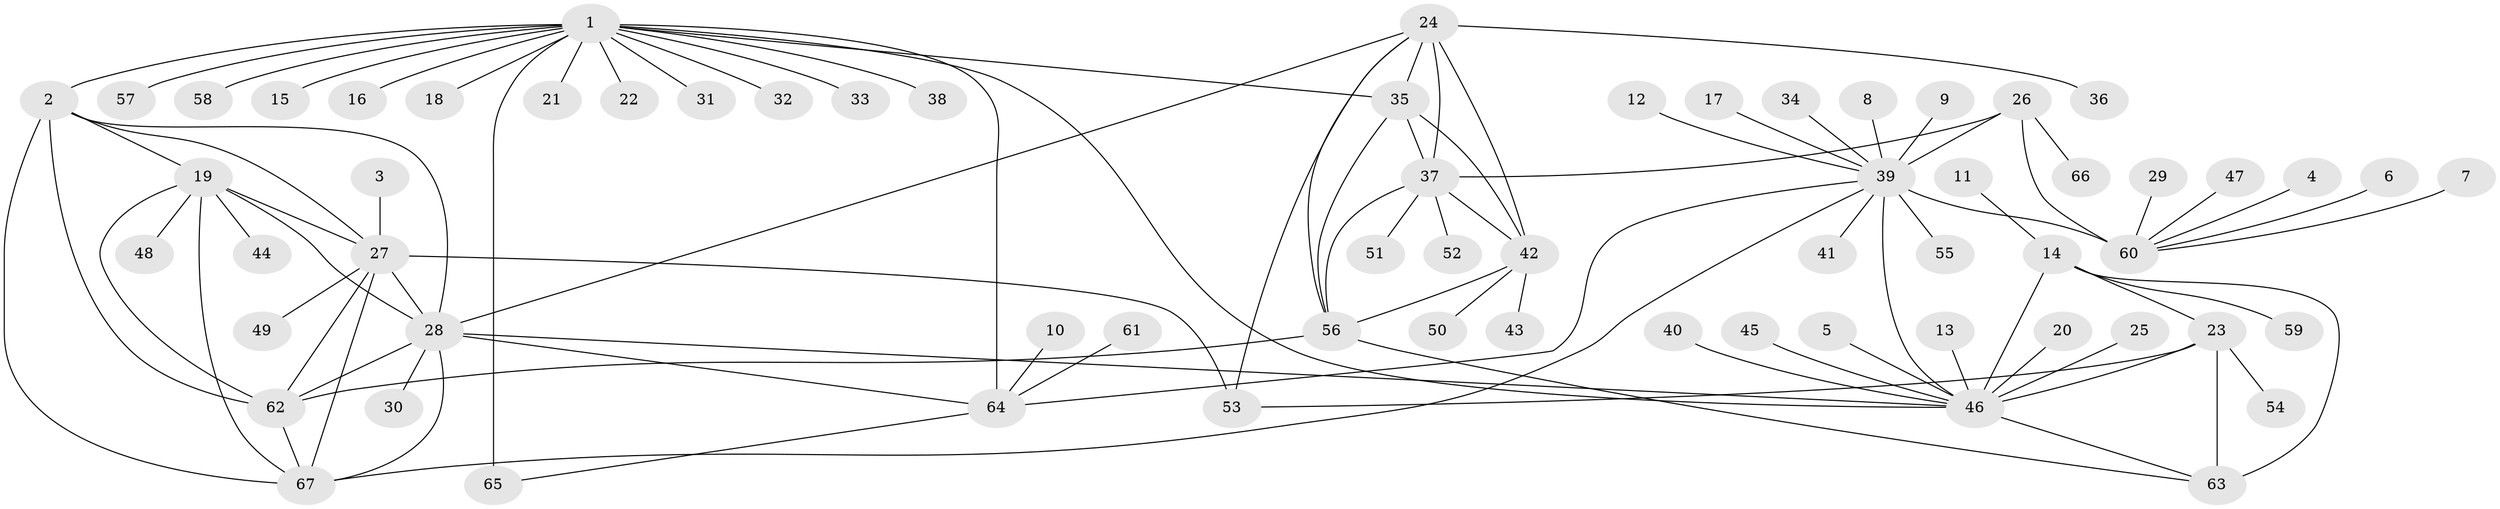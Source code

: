 // original degree distribution, {7: 0.03731343283582089, 6: 0.03731343283582089, 10: 0.014925373134328358, 9: 0.05223880597014925, 16: 0.007462686567164179, 8: 0.05223880597014925, 12: 0.014925373134328358, 11: 0.007462686567164179, 2: 0.12686567164179105, 1: 0.6119402985074627, 3: 0.03731343283582089}
// Generated by graph-tools (version 1.1) at 2025/50/03/09/25 03:50:26]
// undirected, 67 vertices, 97 edges
graph export_dot {
graph [start="1"]
  node [color=gray90,style=filled];
  1;
  2;
  3;
  4;
  5;
  6;
  7;
  8;
  9;
  10;
  11;
  12;
  13;
  14;
  15;
  16;
  17;
  18;
  19;
  20;
  21;
  22;
  23;
  24;
  25;
  26;
  27;
  28;
  29;
  30;
  31;
  32;
  33;
  34;
  35;
  36;
  37;
  38;
  39;
  40;
  41;
  42;
  43;
  44;
  45;
  46;
  47;
  48;
  49;
  50;
  51;
  52;
  53;
  54;
  55;
  56;
  57;
  58;
  59;
  60;
  61;
  62;
  63;
  64;
  65;
  66;
  67;
  1 -- 2 [weight=1.0];
  1 -- 15 [weight=1.0];
  1 -- 16 [weight=1.0];
  1 -- 18 [weight=1.0];
  1 -- 21 [weight=1.0];
  1 -- 22 [weight=1.0];
  1 -- 31 [weight=1.0];
  1 -- 32 [weight=1.0];
  1 -- 33 [weight=1.0];
  1 -- 35 [weight=1.0];
  1 -- 38 [weight=1.0];
  1 -- 46 [weight=1.0];
  1 -- 57 [weight=1.0];
  1 -- 58 [weight=1.0];
  1 -- 64 [weight=4.0];
  1 -- 65 [weight=4.0];
  2 -- 19 [weight=1.0];
  2 -- 27 [weight=1.0];
  2 -- 28 [weight=1.0];
  2 -- 62 [weight=1.0];
  2 -- 67 [weight=1.0];
  3 -- 27 [weight=1.0];
  4 -- 60 [weight=1.0];
  5 -- 46 [weight=1.0];
  6 -- 60 [weight=1.0];
  7 -- 60 [weight=1.0];
  8 -- 39 [weight=1.0];
  9 -- 39 [weight=1.0];
  10 -- 64 [weight=1.0];
  11 -- 14 [weight=1.0];
  12 -- 39 [weight=1.0];
  13 -- 46 [weight=1.0];
  14 -- 23 [weight=1.0];
  14 -- 46 [weight=1.0];
  14 -- 59 [weight=1.0];
  14 -- 63 [weight=3.0];
  17 -- 39 [weight=1.0];
  19 -- 27 [weight=1.0];
  19 -- 28 [weight=1.0];
  19 -- 44 [weight=1.0];
  19 -- 48 [weight=1.0];
  19 -- 62 [weight=1.0];
  19 -- 67 [weight=1.0];
  20 -- 46 [weight=1.0];
  23 -- 46 [weight=1.0];
  23 -- 53 [weight=1.0];
  23 -- 54 [weight=1.0];
  23 -- 63 [weight=3.0];
  24 -- 28 [weight=1.0];
  24 -- 35 [weight=1.0];
  24 -- 36 [weight=1.0];
  24 -- 37 [weight=1.0];
  24 -- 42 [weight=2.0];
  24 -- 53 [weight=1.0];
  24 -- 56 [weight=1.0];
  25 -- 46 [weight=1.0];
  26 -- 37 [weight=1.0];
  26 -- 39 [weight=3.0];
  26 -- 60 [weight=2.0];
  26 -- 66 [weight=1.0];
  27 -- 28 [weight=1.0];
  27 -- 49 [weight=1.0];
  27 -- 53 [weight=1.0];
  27 -- 62 [weight=1.0];
  27 -- 67 [weight=1.0];
  28 -- 30 [weight=1.0];
  28 -- 46 [weight=1.0];
  28 -- 62 [weight=1.0];
  28 -- 64 [weight=1.0];
  28 -- 67 [weight=1.0];
  29 -- 60 [weight=1.0];
  34 -- 39 [weight=1.0];
  35 -- 37 [weight=1.0];
  35 -- 42 [weight=2.0];
  35 -- 56 [weight=1.0];
  37 -- 42 [weight=2.0];
  37 -- 51 [weight=1.0];
  37 -- 52 [weight=1.0];
  37 -- 56 [weight=1.0];
  39 -- 41 [weight=1.0];
  39 -- 46 [weight=1.0];
  39 -- 55 [weight=1.0];
  39 -- 60 [weight=6.0];
  39 -- 64 [weight=1.0];
  39 -- 67 [weight=1.0];
  40 -- 46 [weight=1.0];
  42 -- 43 [weight=1.0];
  42 -- 50 [weight=1.0];
  42 -- 56 [weight=2.0];
  45 -- 46 [weight=1.0];
  46 -- 63 [weight=3.0];
  47 -- 60 [weight=1.0];
  56 -- 62 [weight=1.0];
  56 -- 63 [weight=1.0];
  61 -- 64 [weight=1.0];
  62 -- 67 [weight=1.0];
  64 -- 65 [weight=1.0];
}
